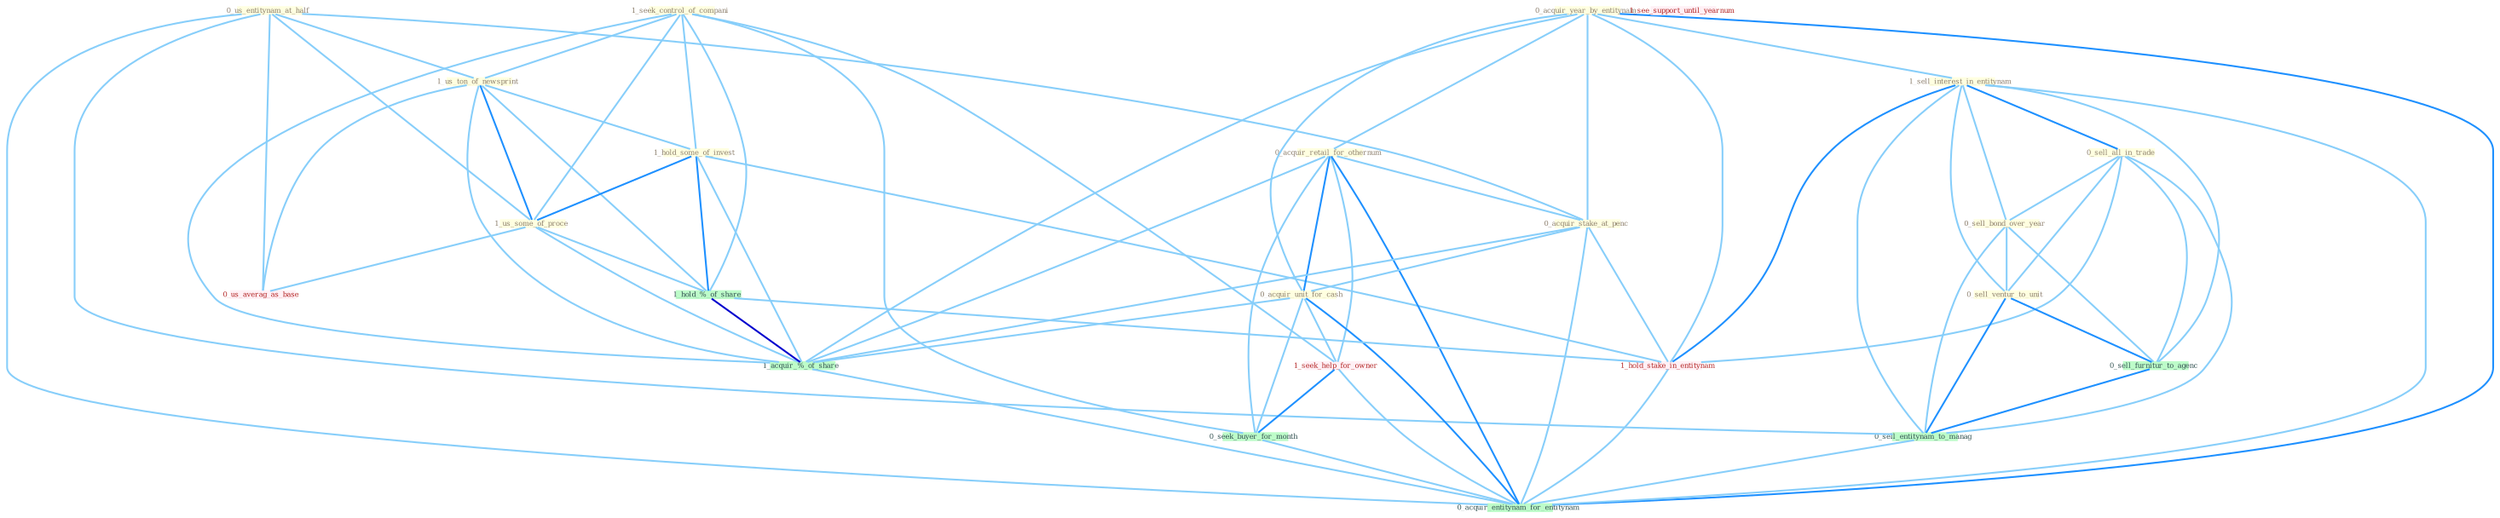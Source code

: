 Graph G{ 
    node
    [shape=polygon,style=filled,width=.5,height=.06,color="#BDFCC9",fixedsize=true,fontsize=4,
    fontcolor="#2f4f4f"];
    {node
    [color="#ffffe0", fontcolor="#8b7d6b"] "0_us_entitynam_at_half " "1_seek_control_of_compani " "0_acquir_year_by_entitynam " "1_us_ton_of_newsprint " "1_sell_interest_in_entitynam " "1_hold_some_of_invest " "0_acquir_retail_for_othernum " "0_sell_all_in_trade " "0_acquir_stake_at_penc " "1_us_some_of_proce " "0_sell_bond_over_year " "0_sell_ventur_to_unit " "0_acquir_unit_for_cash "}
{node [color="#fff0f5", fontcolor="#b22222"] "1_hold_stake_in_entitynam " "1_seek_help_for_owner " "1_see_support_until_yearnum " "0_us_averag_as_base "}
edge [color="#B0E2FF"];

	"0_us_entitynam_at_half " -- "1_us_ton_of_newsprint " [w="1", color="#87cefa" ];
	"0_us_entitynam_at_half " -- "0_acquir_stake_at_penc " [w="1", color="#87cefa" ];
	"0_us_entitynam_at_half " -- "1_us_some_of_proce " [w="1", color="#87cefa" ];
	"0_us_entitynam_at_half " -- "0_us_averag_as_base " [w="1", color="#87cefa" ];
	"0_us_entitynam_at_half " -- "0_sell_entitynam_to_manag " [w="1", color="#87cefa" ];
	"0_us_entitynam_at_half " -- "0_acquir_entitynam_for_entitynam " [w="1", color="#87cefa" ];
	"1_seek_control_of_compani " -- "1_us_ton_of_newsprint " [w="1", color="#87cefa" ];
	"1_seek_control_of_compani " -- "1_hold_some_of_invest " [w="1", color="#87cefa" ];
	"1_seek_control_of_compani " -- "1_us_some_of_proce " [w="1", color="#87cefa" ];
	"1_seek_control_of_compani " -- "1_hold_%_of_share " [w="1", color="#87cefa" ];
	"1_seek_control_of_compani " -- "1_seek_help_for_owner " [w="1", color="#87cefa" ];
	"1_seek_control_of_compani " -- "0_seek_buyer_for_month " [w="1", color="#87cefa" ];
	"1_seek_control_of_compani " -- "1_acquir_%_of_share " [w="1", color="#87cefa" ];
	"0_acquir_year_by_entitynam " -- "1_sell_interest_in_entitynam " [w="1", color="#87cefa" ];
	"0_acquir_year_by_entitynam " -- "0_acquir_retail_for_othernum " [w="1", color="#87cefa" ];
	"0_acquir_year_by_entitynam " -- "0_acquir_stake_at_penc " [w="1", color="#87cefa" ];
	"0_acquir_year_by_entitynam " -- "0_acquir_unit_for_cash " [w="1", color="#87cefa" ];
	"0_acquir_year_by_entitynam " -- "1_hold_stake_in_entitynam " [w="1", color="#87cefa" ];
	"0_acquir_year_by_entitynam " -- "1_acquir_%_of_share " [w="1", color="#87cefa" ];
	"0_acquir_year_by_entitynam " -- "0_acquir_entitynam_for_entitynam " [w="2", color="#1e90ff" , len=0.8];
	"1_us_ton_of_newsprint " -- "1_hold_some_of_invest " [w="1", color="#87cefa" ];
	"1_us_ton_of_newsprint " -- "1_us_some_of_proce " [w="2", color="#1e90ff" , len=0.8];
	"1_us_ton_of_newsprint " -- "1_hold_%_of_share " [w="1", color="#87cefa" ];
	"1_us_ton_of_newsprint " -- "1_acquir_%_of_share " [w="1", color="#87cefa" ];
	"1_us_ton_of_newsprint " -- "0_us_averag_as_base " [w="1", color="#87cefa" ];
	"1_sell_interest_in_entitynam " -- "0_sell_all_in_trade " [w="2", color="#1e90ff" , len=0.8];
	"1_sell_interest_in_entitynam " -- "0_sell_bond_over_year " [w="1", color="#87cefa" ];
	"1_sell_interest_in_entitynam " -- "0_sell_ventur_to_unit " [w="1", color="#87cefa" ];
	"1_sell_interest_in_entitynam " -- "1_hold_stake_in_entitynam " [w="2", color="#1e90ff" , len=0.8];
	"1_sell_interest_in_entitynam " -- "0_sell_furnitur_to_agenc " [w="1", color="#87cefa" ];
	"1_sell_interest_in_entitynam " -- "0_sell_entitynam_to_manag " [w="1", color="#87cefa" ];
	"1_sell_interest_in_entitynam " -- "0_acquir_entitynam_for_entitynam " [w="1", color="#87cefa" ];
	"1_hold_some_of_invest " -- "1_us_some_of_proce " [w="2", color="#1e90ff" , len=0.8];
	"1_hold_some_of_invest " -- "1_hold_%_of_share " [w="2", color="#1e90ff" , len=0.8];
	"1_hold_some_of_invest " -- "1_hold_stake_in_entitynam " [w="1", color="#87cefa" ];
	"1_hold_some_of_invest " -- "1_acquir_%_of_share " [w="1", color="#87cefa" ];
	"0_acquir_retail_for_othernum " -- "0_acquir_stake_at_penc " [w="1", color="#87cefa" ];
	"0_acquir_retail_for_othernum " -- "0_acquir_unit_for_cash " [w="2", color="#1e90ff" , len=0.8];
	"0_acquir_retail_for_othernum " -- "1_seek_help_for_owner " [w="1", color="#87cefa" ];
	"0_acquir_retail_for_othernum " -- "0_seek_buyer_for_month " [w="1", color="#87cefa" ];
	"0_acquir_retail_for_othernum " -- "1_acquir_%_of_share " [w="1", color="#87cefa" ];
	"0_acquir_retail_for_othernum " -- "0_acquir_entitynam_for_entitynam " [w="2", color="#1e90ff" , len=0.8];
	"0_sell_all_in_trade " -- "0_sell_bond_over_year " [w="1", color="#87cefa" ];
	"0_sell_all_in_trade " -- "0_sell_ventur_to_unit " [w="1", color="#87cefa" ];
	"0_sell_all_in_trade " -- "1_hold_stake_in_entitynam " [w="1", color="#87cefa" ];
	"0_sell_all_in_trade " -- "0_sell_furnitur_to_agenc " [w="1", color="#87cefa" ];
	"0_sell_all_in_trade " -- "0_sell_entitynam_to_manag " [w="1", color="#87cefa" ];
	"0_acquir_stake_at_penc " -- "0_acquir_unit_for_cash " [w="1", color="#87cefa" ];
	"0_acquir_stake_at_penc " -- "1_hold_stake_in_entitynam " [w="1", color="#87cefa" ];
	"0_acquir_stake_at_penc " -- "1_acquir_%_of_share " [w="1", color="#87cefa" ];
	"0_acquir_stake_at_penc " -- "0_acquir_entitynam_for_entitynam " [w="1", color="#87cefa" ];
	"1_us_some_of_proce " -- "1_hold_%_of_share " [w="1", color="#87cefa" ];
	"1_us_some_of_proce " -- "1_acquir_%_of_share " [w="1", color="#87cefa" ];
	"1_us_some_of_proce " -- "0_us_averag_as_base " [w="1", color="#87cefa" ];
	"0_sell_bond_over_year " -- "0_sell_ventur_to_unit " [w="1", color="#87cefa" ];
	"0_sell_bond_over_year " -- "0_sell_furnitur_to_agenc " [w="1", color="#87cefa" ];
	"0_sell_bond_over_year " -- "0_sell_entitynam_to_manag " [w="1", color="#87cefa" ];
	"0_sell_ventur_to_unit " -- "0_sell_furnitur_to_agenc " [w="2", color="#1e90ff" , len=0.8];
	"0_sell_ventur_to_unit " -- "0_sell_entitynam_to_manag " [w="2", color="#1e90ff" , len=0.8];
	"0_acquir_unit_for_cash " -- "1_seek_help_for_owner " [w="1", color="#87cefa" ];
	"0_acquir_unit_for_cash " -- "0_seek_buyer_for_month " [w="1", color="#87cefa" ];
	"0_acquir_unit_for_cash " -- "1_acquir_%_of_share " [w="1", color="#87cefa" ];
	"0_acquir_unit_for_cash " -- "0_acquir_entitynam_for_entitynam " [w="2", color="#1e90ff" , len=0.8];
	"1_hold_%_of_share " -- "1_hold_stake_in_entitynam " [w="1", color="#87cefa" ];
	"1_hold_%_of_share " -- "1_acquir_%_of_share " [w="3", color="#0000cd" , len=0.6];
	"1_hold_stake_in_entitynam " -- "0_acquir_entitynam_for_entitynam " [w="1", color="#87cefa" ];
	"1_seek_help_for_owner " -- "0_seek_buyer_for_month " [w="2", color="#1e90ff" , len=0.8];
	"1_seek_help_for_owner " -- "0_acquir_entitynam_for_entitynam " [w="1", color="#87cefa" ];
	"0_seek_buyer_for_month " -- "0_acquir_entitynam_for_entitynam " [w="1", color="#87cefa" ];
	"1_acquir_%_of_share " -- "0_acquir_entitynam_for_entitynam " [w="1", color="#87cefa" ];
	"0_sell_furnitur_to_agenc " -- "0_sell_entitynam_to_manag " [w="2", color="#1e90ff" , len=0.8];
	"0_sell_entitynam_to_manag " -- "0_acquir_entitynam_for_entitynam " [w="1", color="#87cefa" ];
}